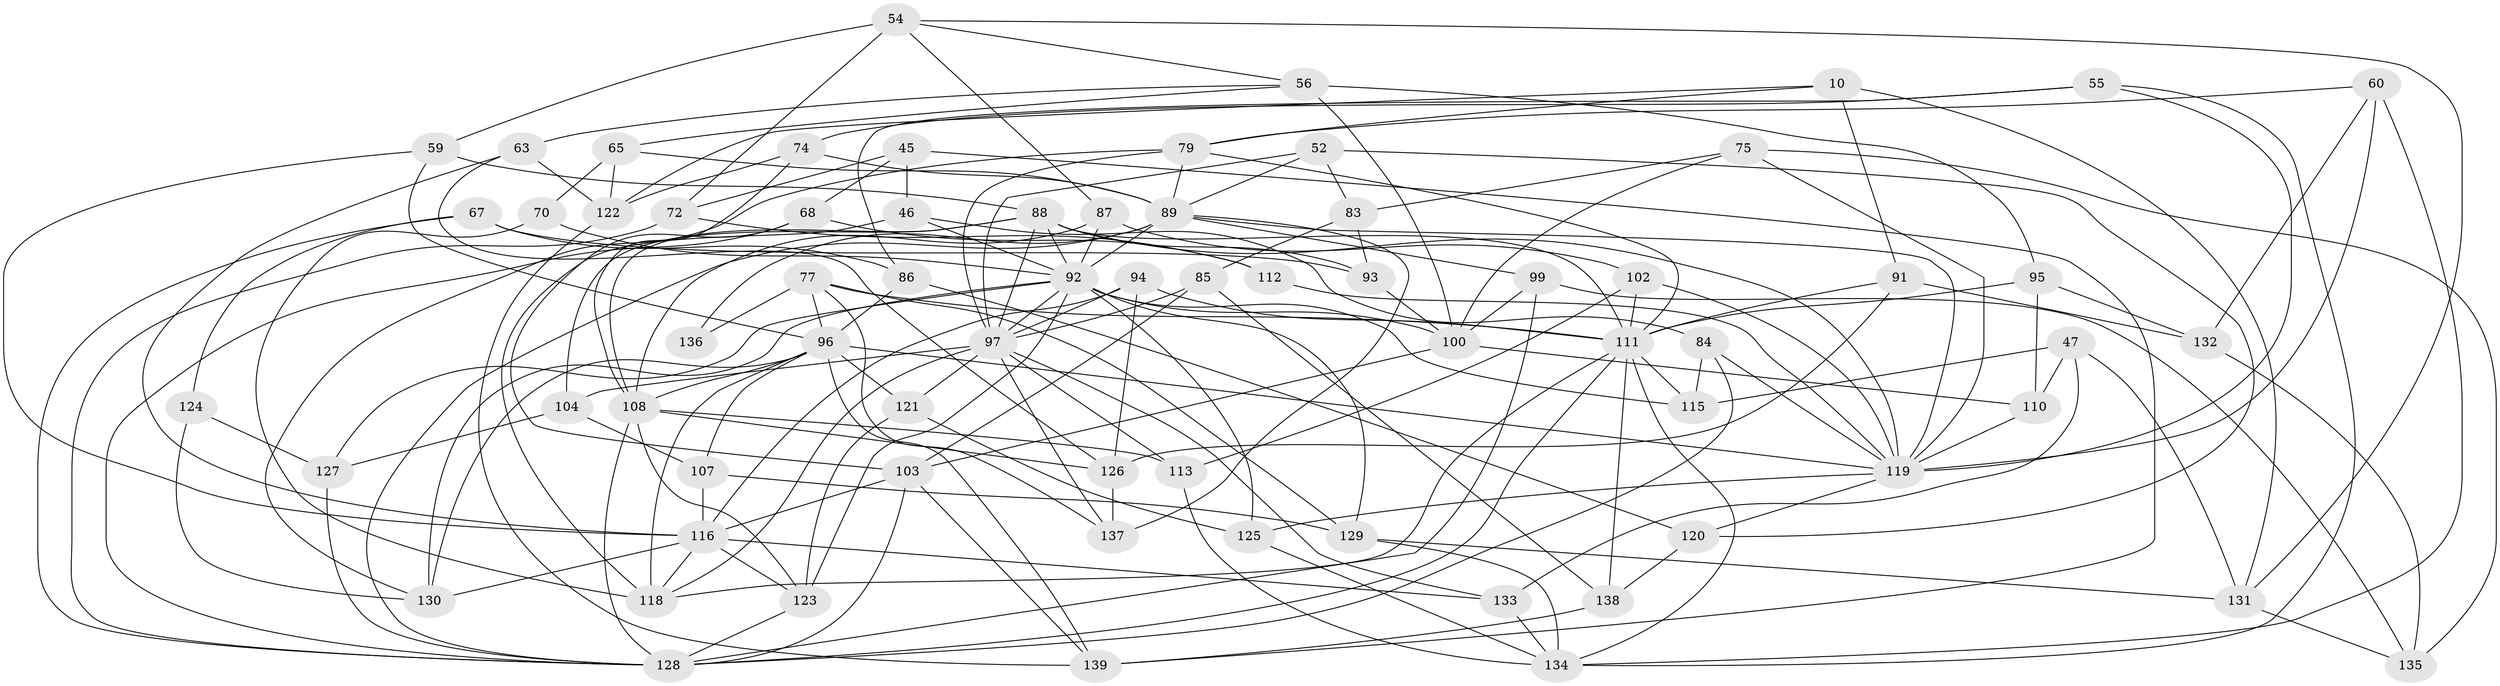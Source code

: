 // original degree distribution, {4: 1.0}
// Generated by graph-tools (version 1.1) at 2025/59/03/09/25 04:59:16]
// undirected, 69 vertices, 179 edges
graph export_dot {
graph [start="1"]
  node [color=gray90,style=filled];
  10 [super="+2"];
  45;
  46;
  47;
  52;
  54 [super="+20"];
  55;
  56 [super="+39"];
  59;
  60;
  63;
  65;
  67;
  68;
  70;
  72 [super="+51"];
  74;
  75;
  77 [super="+61"];
  79 [super="+48"];
  83;
  84;
  85;
  86;
  87;
  88 [super="+57+71"];
  89 [super="+81"];
  91 [super="+32"];
  92 [super="+21+44+23+64+42+80"];
  93;
  94;
  95;
  96 [super="+27+16+73"];
  97 [super="+33+90"];
  99;
  100 [super="+78"];
  102;
  103 [super="+76"];
  104;
  107;
  108 [super="+9+101"];
  110;
  111 [super="+106"];
  112;
  113;
  115;
  116 [super="+40+25"];
  118 [super="+58"];
  119 [super="+38"];
  120;
  121;
  122 [super="+69"];
  123 [super="+109"];
  124;
  125;
  126 [super="+36"];
  127;
  128 [super="+43+117"];
  129 [super="+114"];
  130 [super="+49"];
  131 [super="+98"];
  132;
  133;
  134 [super="+8"];
  135;
  136;
  137 [super="+82"];
  138;
  139 [super="+31"];
  10 -- 79;
  10 -- 91 [weight=2];
  10 -- 122 [weight=2];
  10 -- 131;
  45 -- 139;
  45 -- 46;
  45 -- 72;
  45 -- 68;
  46 -- 118;
  46 -- 84;
  46 -- 92;
  47 -- 133;
  47 -- 115;
  47 -- 131;
  47 -- 110;
  52 -- 83;
  52 -- 120;
  52 -- 97;
  52 -- 89;
  54 -- 87;
  54 -- 72 [weight=2];
  54 -- 59;
  54 -- 56;
  54 -- 131;
  55 -- 74;
  55 -- 86;
  55 -- 134;
  55 -- 119;
  56 -- 95;
  56 -- 100 [weight=2];
  56 -- 65;
  56 -- 63;
  59 -- 96;
  59 -- 88;
  59 -- 116;
  60 -- 132;
  60 -- 134;
  60 -- 79;
  60 -- 119;
  63 -- 122;
  63 -- 126;
  63 -- 116;
  65 -- 70;
  65 -- 122;
  65 -- 89;
  67 -- 124;
  67 -- 86;
  67 -- 93;
  67 -- 128;
  68 -- 112;
  68 -- 128;
  68 -- 103;
  70 -- 92;
  70 -- 118 [weight=2];
  72 -- 112 [weight=2];
  72 -- 128;
  74 -- 108;
  74 -- 122;
  74 -- 89;
  75 -- 100;
  75 -- 135;
  75 -- 83;
  75 -- 119;
  77 -- 136;
  77 -- 129 [weight=2];
  77 -- 96;
  77 -- 137;
  77 -- 111;
  79 -- 111 [weight=2];
  79 -- 130;
  79 -- 97 [weight=2];
  79 -- 89;
  83 -- 85;
  83 -- 93;
  84 -- 119;
  84 -- 115;
  84 -- 128;
  85 -- 97;
  85 -- 138;
  85 -- 103;
  86 -- 120;
  86 -- 96;
  87 -- 102;
  87 -- 108;
  87 -- 92;
  88 -- 92;
  88 -- 93;
  88 -- 111 [weight=2];
  88 -- 104;
  88 -- 108 [weight=2];
  88 -- 119;
  88 -- 97;
  89 -- 136 [weight=3];
  89 -- 99;
  89 -- 119 [weight=2];
  89 -- 137;
  89 -- 92 [weight=2];
  89 -- 128;
  91 -- 111 [weight=2];
  91 -- 132;
  91 -- 126;
  92 -- 129;
  92 -- 127;
  92 -- 123 [weight=2];
  92 -- 130;
  92 -- 100;
  92 -- 115;
  92 -- 97 [weight=2];
  92 -- 125;
  93 -- 100;
  94 -- 126;
  94 -- 116;
  94 -- 111;
  94 -- 97;
  95 -- 110;
  95 -- 132;
  95 -- 111;
  96 -- 119 [weight=2];
  96 -- 118 [weight=2];
  96 -- 139;
  96 -- 130;
  96 -- 107;
  96 -- 121;
  96 -- 108;
  97 -- 113;
  97 -- 133;
  97 -- 104;
  97 -- 137 [weight=3];
  97 -- 121;
  97 -- 118;
  99 -- 135;
  99 -- 100;
  99 -- 128;
  100 -- 103;
  100 -- 110;
  102 -- 113;
  102 -- 111;
  102 -- 119;
  103 -- 116 [weight=2];
  103 -- 139 [weight=2];
  103 -- 128;
  104 -- 107;
  104 -- 127;
  107 -- 116;
  107 -- 129;
  108 -- 126 [weight=2];
  108 -- 113;
  108 -- 123;
  108 -- 128;
  110 -- 119;
  111 -- 134;
  111 -- 138;
  111 -- 115;
  111 -- 118;
  111 -- 128 [weight=2];
  112 -- 119;
  113 -- 134;
  116 -- 130;
  116 -- 133;
  116 -- 118;
  116 -- 123;
  119 -- 120;
  119 -- 125;
  120 -- 138;
  121 -- 125;
  121 -- 123;
  122 -- 139;
  123 -- 128;
  124 -- 130 [weight=2];
  124 -- 127;
  125 -- 134;
  126 -- 137;
  127 -- 128;
  129 -- 131 [weight=2];
  129 -- 134 [weight=2];
  131 -- 135;
  132 -- 135;
  133 -- 134;
  138 -- 139;
}

